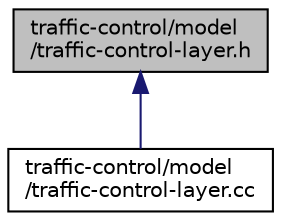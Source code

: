 digraph "traffic-control/model/traffic-control-layer.h"
{
  edge [fontname="Helvetica",fontsize="10",labelfontname="Helvetica",labelfontsize="10"];
  node [fontname="Helvetica",fontsize="10",shape=record];
  Node1 [label="traffic-control/model\l/traffic-control-layer.h",height=0.2,width=0.4,color="black", fillcolor="grey75", style="filled", fontcolor="black"];
  Node1 -> Node2 [dir="back",color="midnightblue",fontsize="10",style="solid"];
  Node2 [label="traffic-control/model\l/traffic-control-layer.cc",height=0.2,width=0.4,color="black", fillcolor="white", style="filled",URL="$de/dfa/traffic-control-layer_8cc.html"];
}
